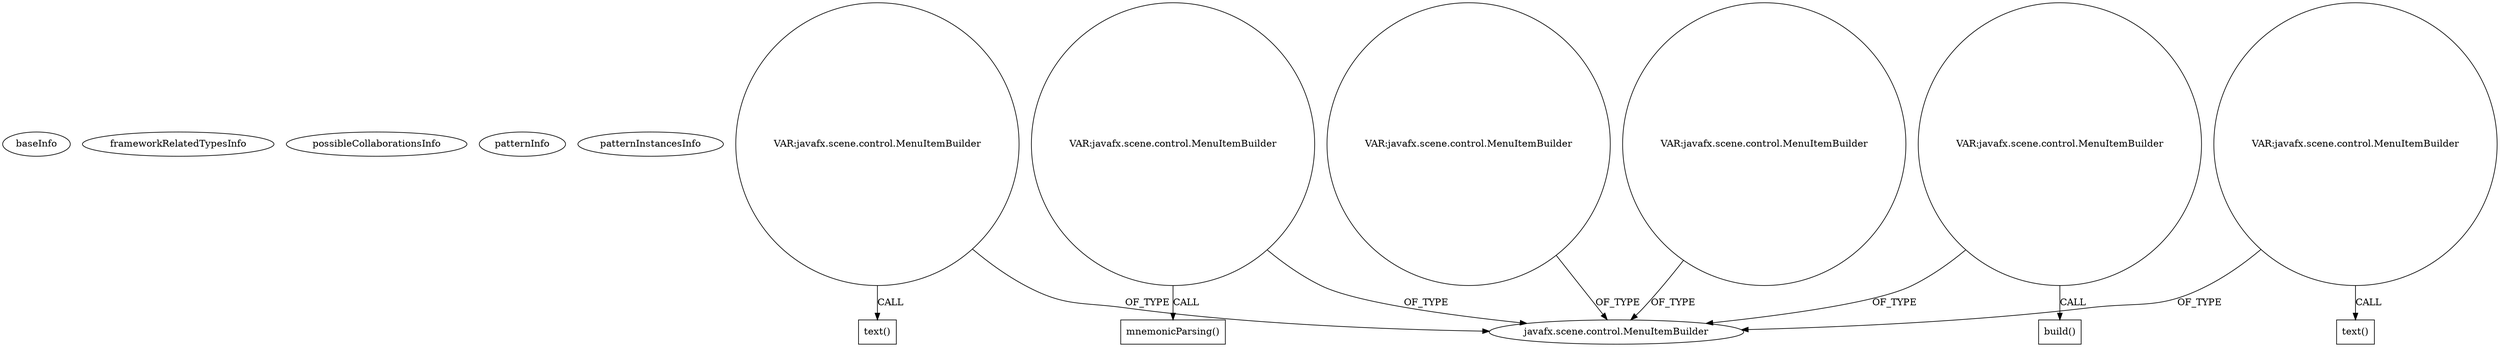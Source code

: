 digraph {
baseInfo[graphId=2838,category="pattern",isAnonymous=false,possibleRelation=false]
frameworkRelatedTypesInfo[]
possibleCollaborationsInfo[]
patternInfo[frequency=2.0,patternRootClient=null]
patternInstancesInfo[0="abou0182-Java-projects~/abou0182-Java-projects/Java-projects-master/SpellChecker/src/spellchecker/FXLauncher.java~FXLauncher~1666",1="JoshRobertson-BFSim~/JoshRobertson-BFSim/BFSim-master/src/simulator/FXLauncher.java~FXLauncher~715"]
44[label="javafx.scene.control.MenuItemBuilder",vertexType="FRAMEWORK_CLASS_TYPE",isFrameworkType=false]
161[label="VAR:javafx.scene.control.MenuItemBuilder",vertexType="VARIABLE_EXPRESION",isFrameworkType=false,shape=circle]
232[label="VAR:javafx.scene.control.MenuItemBuilder",vertexType="VARIABLE_EXPRESION",isFrameworkType=false,shape=circle]
249[label="VAR:javafx.scene.control.MenuItemBuilder",vertexType="VARIABLE_EXPRESION",isFrameworkType=false,shape=circle]
273[label="VAR:javafx.scene.control.MenuItemBuilder",vertexType="VARIABLE_EXPRESION",isFrameworkType=false,shape=circle]
60[label="VAR:javafx.scene.control.MenuItemBuilder",vertexType="VARIABLE_EXPRESION",isFrameworkType=false,shape=circle]
42[label="VAR:javafx.scene.control.MenuItemBuilder",vertexType="VARIABLE_EXPRESION",isFrameworkType=false,shape=circle]
233[label="mnemonicParsing()",vertexType="INSIDE_CALL",isFrameworkType=false,shape=box]
162[label="text()",vertexType="INSIDE_CALL",isFrameworkType=false,shape=box]
274[label="text()",vertexType="INSIDE_CALL",isFrameworkType=false,shape=box]
43[label="build()",vertexType="INSIDE_CALL",isFrameworkType=false,shape=box]
232->44[label="OF_TYPE"]
42->44[label="OF_TYPE"]
161->44[label="OF_TYPE"]
232->233[label="CALL"]
161->162[label="CALL"]
42->43[label="CALL"]
273->44[label="OF_TYPE"]
273->274[label="CALL"]
60->44[label="OF_TYPE"]
249->44[label="OF_TYPE"]
}
